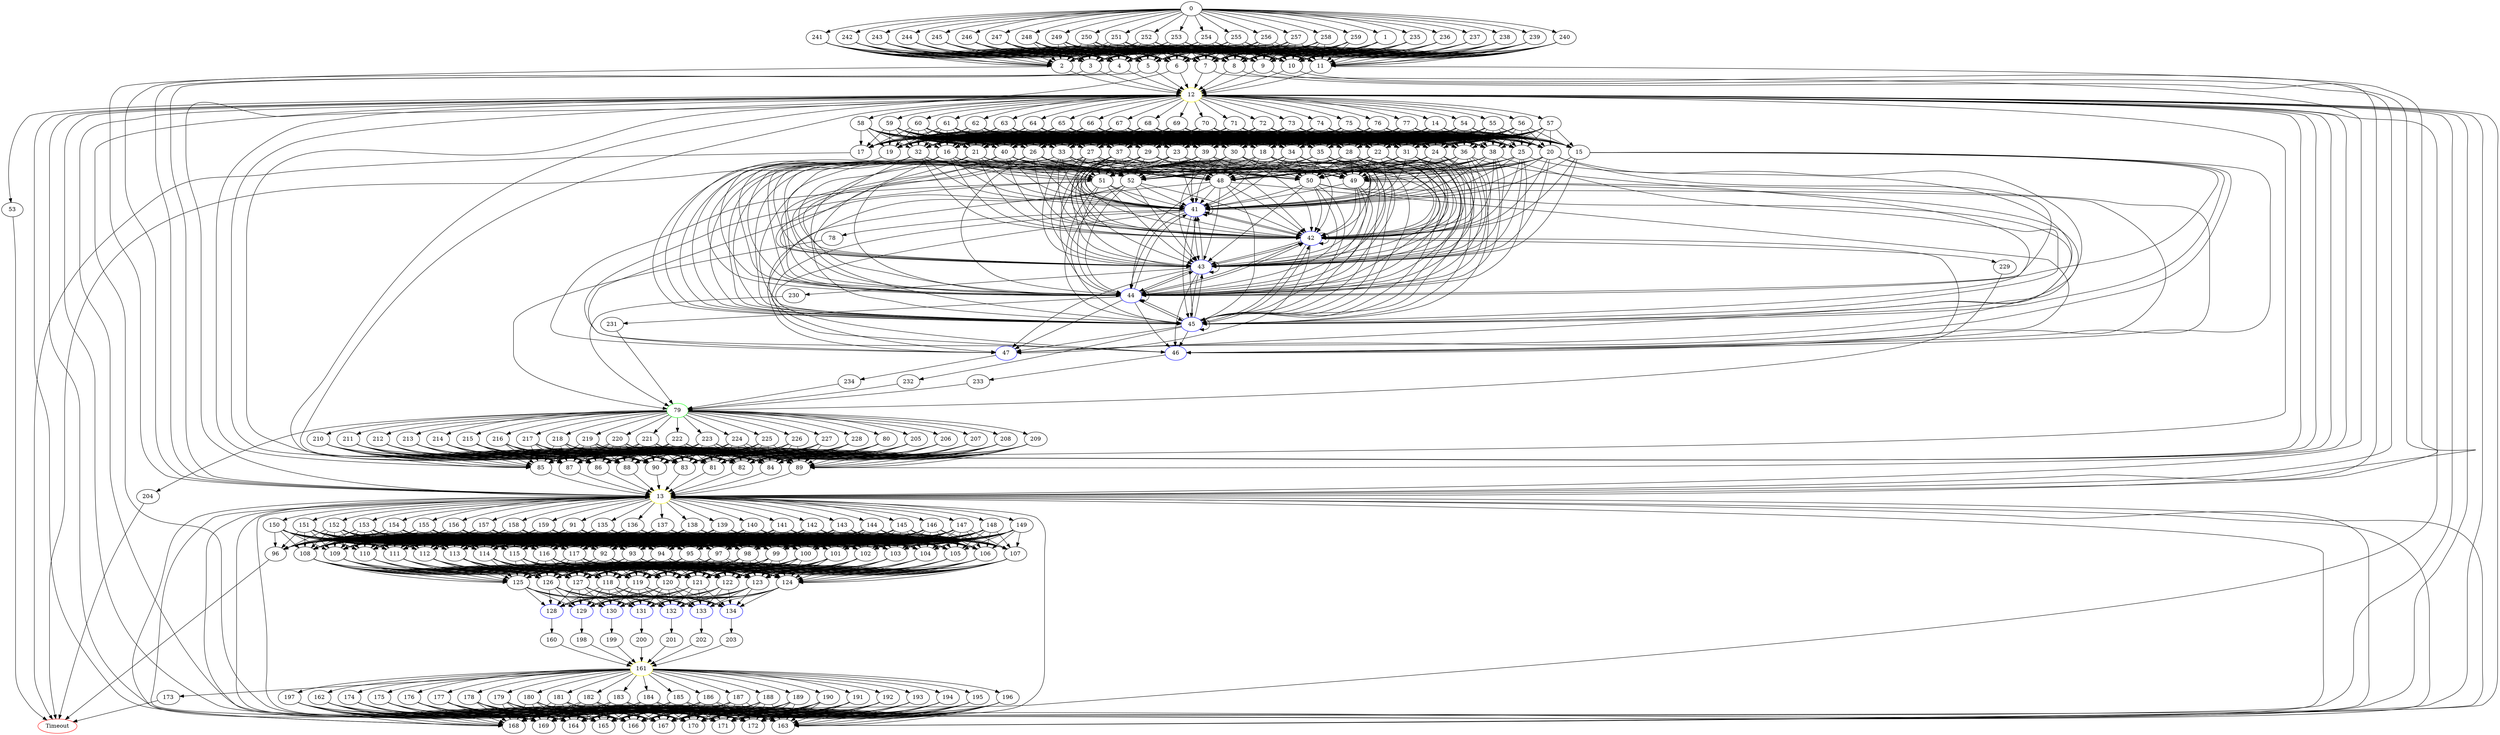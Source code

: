 digraph G {
	0 -> 1;
	0 -> 235;
	0 -> 236;
	0 -> 237;
	0 -> 238;
	0 -> 239;
	0 -> 240;
	0 -> 241;
	0 -> 242;
	0 -> 243;
	0 -> 244;
	0 -> 245;
	0 -> 246;
	0 -> 247;
	0 -> 248;
	0 -> 249;
	0 -> 250;
	0 -> 251;
	0 -> 252;
	0 -> 253;
	0 -> 254;
	0 -> 255;
	0 -> 256;
	0 -> 257;
	0 -> 258;
	0 -> 259;
	1 -> 2;
	1 -> 3;
	1 -> 4;
	1 -> 5;
	1 -> 6;
	1 -> 7;
	1 -> 8;
	1 -> 9;
	1 -> 10;
	1 -> 11;
	2 -> "12";
12 [color=yellow];
	2 -> "13";
13 [color=yellow];
	3 -> "12";
12 [color=yellow];
	3 -> "13";
13 [color=yellow];
	4 -> "12";
12 [color=yellow];
	4 -> "13";
13 [color=yellow];
	5 -> "12";
12 [color=yellow];
	5 -> "13";
13 [color=yellow];
	6 -> "12";
12 [color=yellow];
	6 -> "13";
13 [color=yellow];
	7 -> "12";
12 [color=yellow];
	7 -> "13";
13 [color=yellow];
	8 -> "12";
12 [color=yellow];
	8 -> "13";
13 [color=yellow];
	9 -> "12";
12 [color=yellow];
	9 -> "13";
13 [color=yellow];
	10 -> "12";
12 [color=yellow];
	10 -> "13";
13 [color=yellow];
	11 -> "12";
12 [color=yellow];
	11 -> "13";
13 [color=yellow];
	12 -> 14;
	12 -> 53;
	12 -> 54;
	12 -> 55;
	12 -> 56;
	12 -> 57;
	12 -> 58;
	12 -> 59;
	12 -> 60;
	12 -> 61;
	12 -> 62;
	12 -> 63;
	12 -> 64;
	12 -> 65;
	12 -> 66;
	12 -> 67;
	12 -> 68;
	12 -> 69;
	12 -> 70;
	12 -> 71;
	12 -> 72;
	12 -> 73;
	12 -> 74;
	12 -> 75;
	12 -> 76;
	12 -> 77;
	13 -> 91;
	13 -> 135;
	13 -> 136;
	13 -> 137;
	13 -> 138;
	13 -> 139;
	13 -> 140;
	13 -> 141;
	13 -> 142;
	13 -> 143;
	13 -> 144;
	13 -> 145;
	13 -> 146;
	13 -> 147;
	13 -> 148;
	13 -> 149;
	13 -> 150;
	13 -> 151;
	13 -> 152;
	13 -> 153;
	13 -> 154;
	13 -> 155;
	13 -> 156;
	13 -> 157;
	13 -> 158;
	13 -> 159;
	14 -> 15;
	14 -> 16;
	14 -> 17;
	14 -> 18;
	14 -> 19;
	14 -> 20;
	14 -> 21;
	14 -> 22;
	14 -> 23;
	14 -> 24;
	14 -> 25;
	14 -> 26;
	14 -> 27;
	14 -> 28;
	14 -> 29;
	14 -> 30;
	14 -> 31;
	14 -> 32;
	14 -> 33;
	14 -> 34;
	14 -> 35;
	14 -> 36;
	14 -> 37;
	14 -> 38;
	14 -> 39;
	14 -> 40;
	15 -> "41";
41 [color=blue];
	15 -> "42";
42 [color=blue];
	15 -> "43";
43 [color=blue];
	15 -> "44";
44 [color=blue];
	15 -> "45";
45 [color=blue];
	15 -> "46";
46 [color=blue];
	15 -> "47";
47 [color=blue];
	16 -> "41";
41 [color=blue];
	16 -> "42";
42 [color=blue];
	16 -> "43";
43 [color=blue];
	16 -> "44";
44 [color=blue];
	16 -> "45";
45 [color=blue];
	16 -> 48;
	16 -> 49;
	16 -> 50;
	16 -> 51;
	16 -> 52;
	17 -> "Timeout";
Timeout [color=red];
	18 -> "41";
41 [color=blue];
	18 -> "42";
42 [color=blue];
	18 -> "43";
43 [color=blue];
	18 -> "44";
44 [color=blue];
	18 -> "45";
45 [color=blue];
	18 -> 48;
	18 -> 49;
	18 -> 50;
	18 -> 51;
	18 -> 52;
	19 -> "Timeout";
Timeout [color=red];
	20 -> "41";
41 [color=blue];
	20 -> "42";
42 [color=blue];
	20 -> "43";
43 [color=blue];
	20 -> "44";
44 [color=blue];
	20 -> "45";
45 [color=blue];
	20 -> 48;
	20 -> 49;
	20 -> 50;
	20 -> 51;
	20 -> 52;
	21 -> "41";
41 [color=blue];
	21 -> "42";
42 [color=blue];
	21 -> "43";
43 [color=blue];
	21 -> "44";
44 [color=blue];
	21 -> "45";
45 [color=blue];
	21 -> 48;
	21 -> 49;
	21 -> 50;
	21 -> 51;
	21 -> 52;
	22 -> "41";
41 [color=blue];
	22 -> "42";
42 [color=blue];
	22 -> "43";
43 [color=blue];
	22 -> "44";
44 [color=blue];
	22 -> "45";
45 [color=blue];
	22 -> 48;
	22 -> 49;
	22 -> 50;
	22 -> 51;
	22 -> 52;
	23 -> "41";
41 [color=blue];
	23 -> "42";
42 [color=blue];
	23 -> "43";
43 [color=blue];
	23 -> "44";
44 [color=blue];
	23 -> "45";
45 [color=blue];
	23 -> 48;
	23 -> 49;
	23 -> 50;
	23 -> 51;
	23 -> 52;
	24 -> "41";
41 [color=blue];
	24 -> "42";
42 [color=blue];
	24 -> "43";
43 [color=blue];
	24 -> "44";
44 [color=blue];
	24 -> "45";
45 [color=blue];
	24 -> 48;
	24 -> 49;
	24 -> 50;
	24 -> 51;
	24 -> 52;
	25 -> "41";
41 [color=blue];
	25 -> "42";
42 [color=blue];
	25 -> "43";
43 [color=blue];
	25 -> "44";
44 [color=blue];
	25 -> "45";
45 [color=blue];
	25 -> 48;
	25 -> 49;
	25 -> 50;
	25 -> 51;
	25 -> 52;
	26 -> "41";
41 [color=blue];
	26 -> "42";
42 [color=blue];
	26 -> "43";
43 [color=blue];
	26 -> "44";
44 [color=blue];
	26 -> "45";
45 [color=blue];
	26 -> 48;
	26 -> 49;
	26 -> 50;
	26 -> 51;
	26 -> 52;
	27 -> "41";
41 [color=blue];
	27 -> "42";
42 [color=blue];
	27 -> "43";
43 [color=blue];
	27 -> "44";
44 [color=blue];
	27 -> "45";
45 [color=blue];
	27 -> 48;
	27 -> 49;
	27 -> 50;
	27 -> 51;
	27 -> 52;
	28 -> "41";
41 [color=blue];
	28 -> "42";
42 [color=blue];
	28 -> "43";
43 [color=blue];
	28 -> "44";
44 [color=blue];
	28 -> "45";
45 [color=blue];
	28 -> 48;
	28 -> 49;
	28 -> 50;
	28 -> 51;
	28 -> 52;
	29 -> "41";
41 [color=blue];
	29 -> "42";
42 [color=blue];
	29 -> "43";
43 [color=blue];
	29 -> "44";
44 [color=blue];
	29 -> "45";
45 [color=blue];
	29 -> 48;
	29 -> 49;
	29 -> 50;
	29 -> 51;
	29 -> 52;
	30 -> "41";
41 [color=blue];
	30 -> "42";
42 [color=blue];
	30 -> "43";
43 [color=blue];
	30 -> "44";
44 [color=blue];
	30 -> "45";
45 [color=blue];
	30 -> 48;
	30 -> 49;
	30 -> 50;
	30 -> 51;
	30 -> 52;
	31 -> "41";
41 [color=blue];
	31 -> "42";
42 [color=blue];
	31 -> "43";
43 [color=blue];
	31 -> "44";
44 [color=blue];
	31 -> "45";
45 [color=blue];
	31 -> 48;
	31 -> 49;
	31 -> 50;
	31 -> 51;
	31 -> 52;
	32 -> "41";
41 [color=blue];
	32 -> "42";
42 [color=blue];
	32 -> "43";
43 [color=blue];
	32 -> "44";
44 [color=blue];
	32 -> "45";
45 [color=blue];
	32 -> 48;
	32 -> 49;
	32 -> 50;
	32 -> 51;
	32 -> 52;
	33 -> "41";
41 [color=blue];
	33 -> "42";
42 [color=blue];
	33 -> "43";
43 [color=blue];
	33 -> "44";
44 [color=blue];
	33 -> "45";
45 [color=blue];
	33 -> 48;
	33 -> 49;
	33 -> 50;
	33 -> 51;
	33 -> 52;
	34 -> "41";
41 [color=blue];
	34 -> "42";
42 [color=blue];
	34 -> "43";
43 [color=blue];
	34 -> "44";
44 [color=blue];
	34 -> "45";
45 [color=blue];
	34 -> 48;
	34 -> 49;
	34 -> 50;
	34 -> 51;
	34 -> 52;
	35 -> "41";
41 [color=blue];
	35 -> "42";
42 [color=blue];
	35 -> "43";
43 [color=blue];
	35 -> "44";
44 [color=blue];
	35 -> "45";
45 [color=blue];
	35 -> 48;
	35 -> 49;
	35 -> 50;
	35 -> 51;
	35 -> 52;
	36 -> "41";
41 [color=blue];
	36 -> "42";
42 [color=blue];
	36 -> "43";
43 [color=blue];
	36 -> "44";
44 [color=blue];
	36 -> "45";
45 [color=blue];
	36 -> 48;
	36 -> 49;
	36 -> 50;
	36 -> 51;
	36 -> 52;
	37 -> "41";
41 [color=blue];
	37 -> "42";
42 [color=blue];
	37 -> "43";
43 [color=blue];
	37 -> "44";
44 [color=blue];
	37 -> "45";
45 [color=blue];
	37 -> 48;
	37 -> 49;
	37 -> 50;
	37 -> 51;
	37 -> 52;
	38 -> "41";
41 [color=blue];
	38 -> "42";
42 [color=blue];
	38 -> "43";
43 [color=blue];
	38 -> "44";
44 [color=blue];
	38 -> "45";
45 [color=blue];
	38 -> 48;
	38 -> 49;
	38 -> 50;
	38 -> 51;
	38 -> 52;
	39 -> "41";
41 [color=blue];
	39 -> "42";
42 [color=blue];
	39 -> "43";
43 [color=blue];
	39 -> "44";
44 [color=blue];
	39 -> "45";
45 [color=blue];
	39 -> 48;
	39 -> 49;
	39 -> 50;
	39 -> 51;
	39 -> 52;
	40 -> "41";
41 [color=blue];
	40 -> "42";
42 [color=blue];
	40 -> "43";
43 [color=blue];
	40 -> "44";
44 [color=blue];
	40 -> "45";
45 [color=blue];
	40 -> 48;
	40 -> 49;
	40 -> 50;
	40 -> 51;
	40 -> 52;
	41 -> "41";
41 [color=blue];
	41 -> "42";
42 [color=blue];
	41 -> "43";
43 [color=blue];
	41 -> "44";
44 [color=blue];
	41 -> "45";
45 [color=blue];
	41 -> "46";
46 [color=blue];
	41 -> "47";
47 [color=blue];
	41 -> 78;
	42 -> "41";
41 [color=blue];
	42 -> "42";
42 [color=blue];
	42 -> "43";
43 [color=blue];
	42 -> "44";
44 [color=blue];
	42 -> "45";
45 [color=blue];
	42 -> "46";
46 [color=blue];
	42 -> "47";
47 [color=blue];
	42 -> 229;
	43 -> "41";
41 [color=blue];
	43 -> "42";
42 [color=blue];
	43 -> "43";
43 [color=blue];
	43 -> "44";
44 [color=blue];
	43 -> "45";
45 [color=blue];
	43 -> "46";
46 [color=blue];
	43 -> "47";
47 [color=blue];
	43 -> 230;
	44 -> "41";
41 [color=blue];
	44 -> "42";
42 [color=blue];
	44 -> "43";
43 [color=blue];
	44 -> "44";
44 [color=blue];
	44 -> "45";
45 [color=blue];
	44 -> "46";
46 [color=blue];
	44 -> "47";
47 [color=blue];
	44 -> 231;
	45 -> "41";
41 [color=blue];
	45 -> "42";
42 [color=blue];
	45 -> "43";
43 [color=blue];
	45 -> "44";
44 [color=blue];
	45 -> "45";
45 [color=blue];
	45 -> "46";
46 [color=blue];
	45 -> "47";
47 [color=blue];
	45 -> 232;
	46 -> 233;
	47 -> 234;
	48 -> "41";
41 [color=blue];
	48 -> "42";
42 [color=blue];
	48 -> "43";
43 [color=blue];
	48 -> "44";
44 [color=blue];
	48 -> "45";
45 [color=blue];
	48 -> "46";
46 [color=blue];
	48 -> "47";
47 [color=blue];
	49 -> "41";
41 [color=blue];
	49 -> "42";
42 [color=blue];
	49 -> "43";
43 [color=blue];
	49 -> "44";
44 [color=blue];
	49 -> "45";
45 [color=blue];
	49 -> "46";
46 [color=blue];
	49 -> "47";
47 [color=blue];
	50 -> "41";
41 [color=blue];
	50 -> "42";
42 [color=blue];
	50 -> "43";
43 [color=blue];
	50 -> "44";
44 [color=blue];
	50 -> "45";
45 [color=blue];
	50 -> "46";
46 [color=blue];
	50 -> "47";
47 [color=blue];
	51 -> "41";
41 [color=blue];
	51 -> "42";
42 [color=blue];
	51 -> "43";
43 [color=blue];
	51 -> "44";
44 [color=blue];
	51 -> "45";
45 [color=blue];
	51 -> "46";
46 [color=blue];
	51 -> "47";
47 [color=blue];
	52 -> "41";
41 [color=blue];
	52 -> "42";
42 [color=blue];
	52 -> "43";
43 [color=blue];
	52 -> "44";
44 [color=blue];
	52 -> "45";
45 [color=blue];
	52 -> "46";
46 [color=blue];
	52 -> "47";
47 [color=blue];
	53 -> "Timeout";
Timeout [color=red];
	54 -> 15;
	54 -> 16;
	54 -> 17;
	54 -> 18;
	54 -> 19;
	54 -> 20;
	54 -> 21;
	54 -> 22;
	54 -> 23;
	54 -> 24;
	54 -> 25;
	54 -> 26;
	54 -> 27;
	54 -> 28;
	54 -> 29;
	54 -> 30;
	54 -> 31;
	54 -> 32;
	54 -> 33;
	54 -> 34;
	54 -> 35;
	54 -> 36;
	54 -> 37;
	54 -> 38;
	54 -> 39;
	54 -> 40;
	55 -> 15;
	55 -> 16;
	55 -> 17;
	55 -> 18;
	55 -> 19;
	55 -> 20;
	55 -> 21;
	55 -> 22;
	55 -> 23;
	55 -> 24;
	55 -> 25;
	55 -> 26;
	55 -> 27;
	55 -> 28;
	55 -> 29;
	55 -> 30;
	55 -> 31;
	55 -> 32;
	55 -> 33;
	55 -> 34;
	55 -> 35;
	55 -> 36;
	55 -> 37;
	55 -> 38;
	55 -> 39;
	55 -> 40;
	56 -> 15;
	56 -> 16;
	56 -> 17;
	56 -> 18;
	56 -> 19;
	56 -> 20;
	56 -> 21;
	56 -> 22;
	56 -> 23;
	56 -> 24;
	56 -> 25;
	56 -> 26;
	56 -> 27;
	56 -> 28;
	56 -> 29;
	56 -> 30;
	56 -> 31;
	56 -> 32;
	56 -> 33;
	56 -> 34;
	56 -> 35;
	56 -> 36;
	56 -> 37;
	56 -> 38;
	56 -> 39;
	56 -> 40;
	57 -> 15;
	57 -> 16;
	57 -> 17;
	57 -> 18;
	57 -> 19;
	57 -> 20;
	57 -> 21;
	57 -> 22;
	57 -> 23;
	57 -> 24;
	57 -> 25;
	57 -> 26;
	57 -> 27;
	57 -> 28;
	57 -> 29;
	57 -> 30;
	57 -> 31;
	57 -> 32;
	57 -> 33;
	57 -> 34;
	57 -> 35;
	57 -> 36;
	57 -> 37;
	57 -> 38;
	57 -> 39;
	57 -> 40;
	58 -> 15;
	58 -> 16;
	58 -> 17;
	58 -> 18;
	58 -> 19;
	58 -> 20;
	58 -> 21;
	58 -> 22;
	58 -> 23;
	58 -> 24;
	58 -> 25;
	58 -> 26;
	58 -> 27;
	58 -> 28;
	58 -> 29;
	58 -> 30;
	58 -> 31;
	58 -> 32;
	58 -> 33;
	58 -> 34;
	58 -> 35;
	58 -> 36;
	58 -> 37;
	58 -> 38;
	58 -> 39;
	58 -> 40;
	59 -> 15;
	59 -> 16;
	59 -> 17;
	59 -> 18;
	59 -> 19;
	59 -> 20;
	59 -> 21;
	59 -> 22;
	59 -> 23;
	59 -> 24;
	59 -> 25;
	59 -> 26;
	59 -> 27;
	59 -> 28;
	59 -> 29;
	59 -> 30;
	59 -> 31;
	59 -> 32;
	59 -> 33;
	59 -> 34;
	59 -> 35;
	59 -> 36;
	59 -> 37;
	59 -> 38;
	59 -> 39;
	59 -> 40;
	60 -> 15;
	60 -> 16;
	60 -> 17;
	60 -> 18;
	60 -> 19;
	60 -> 20;
	60 -> 21;
	60 -> 22;
	60 -> 23;
	60 -> 24;
	60 -> 25;
	60 -> 26;
	60 -> 27;
	60 -> 28;
	60 -> 29;
	60 -> 30;
	60 -> 31;
	60 -> 32;
	60 -> 33;
	60 -> 34;
	60 -> 35;
	60 -> 36;
	60 -> 37;
	60 -> 38;
	60 -> 39;
	60 -> 40;
	61 -> 15;
	61 -> 16;
	61 -> 17;
	61 -> 18;
	61 -> 19;
	61 -> 20;
	61 -> 21;
	61 -> 22;
	61 -> 23;
	61 -> 24;
	61 -> 25;
	61 -> 26;
	61 -> 27;
	61 -> 28;
	61 -> 29;
	61 -> 30;
	61 -> 31;
	61 -> 32;
	61 -> 33;
	61 -> 34;
	61 -> 35;
	61 -> 36;
	61 -> 37;
	61 -> 38;
	61 -> 39;
	61 -> 40;
	62 -> 15;
	62 -> 16;
	62 -> 17;
	62 -> 18;
	62 -> 19;
	62 -> 20;
	62 -> 21;
	62 -> 22;
	62 -> 23;
	62 -> 24;
	62 -> 25;
	62 -> 26;
	62 -> 27;
	62 -> 28;
	62 -> 29;
	62 -> 30;
	62 -> 31;
	62 -> 32;
	62 -> 33;
	62 -> 34;
	62 -> 35;
	62 -> 36;
	62 -> 37;
	62 -> 38;
	62 -> 39;
	62 -> 40;
	63 -> 15;
	63 -> 16;
	63 -> 17;
	63 -> 18;
	63 -> 19;
	63 -> 20;
	63 -> 21;
	63 -> 22;
	63 -> 23;
	63 -> 24;
	63 -> 25;
	63 -> 26;
	63 -> 27;
	63 -> 28;
	63 -> 29;
	63 -> 30;
	63 -> 31;
	63 -> 32;
	63 -> 33;
	63 -> 34;
	63 -> 35;
	63 -> 36;
	63 -> 37;
	63 -> 38;
	63 -> 39;
	63 -> 40;
	64 -> 15;
	64 -> 16;
	64 -> 17;
	64 -> 18;
	64 -> 19;
	64 -> 20;
	64 -> 21;
	64 -> 22;
	64 -> 23;
	64 -> 24;
	64 -> 25;
	64 -> 26;
	64 -> 27;
	64 -> 28;
	64 -> 29;
	64 -> 30;
	64 -> 31;
	64 -> 32;
	64 -> 33;
	64 -> 34;
	64 -> 35;
	64 -> 36;
	64 -> 37;
	64 -> 38;
	64 -> 39;
	64 -> 40;
	65 -> 15;
	65 -> 16;
	65 -> 17;
	65 -> 18;
	65 -> 19;
	65 -> 20;
	65 -> 21;
	65 -> 22;
	65 -> 23;
	65 -> 24;
	65 -> 25;
	65 -> 26;
	65 -> 27;
	65 -> 28;
	65 -> 29;
	65 -> 30;
	65 -> 31;
	65 -> 32;
	65 -> 33;
	65 -> 34;
	65 -> 35;
	65 -> 36;
	65 -> 37;
	65 -> 38;
	65 -> 39;
	65 -> 40;
	66 -> 15;
	66 -> 16;
	66 -> 17;
	66 -> 18;
	66 -> 19;
	66 -> 20;
	66 -> 21;
	66 -> 22;
	66 -> 23;
	66 -> 24;
	66 -> 25;
	66 -> 26;
	66 -> 27;
	66 -> 28;
	66 -> 29;
	66 -> 30;
	66 -> 31;
	66 -> 32;
	66 -> 33;
	66 -> 34;
	66 -> 35;
	66 -> 36;
	66 -> 37;
	66 -> 38;
	66 -> 39;
	66 -> 40;
	67 -> 15;
	67 -> 16;
	67 -> 17;
	67 -> 18;
	67 -> 19;
	67 -> 20;
	67 -> 21;
	67 -> 22;
	67 -> 23;
	67 -> 24;
	67 -> 25;
	67 -> 26;
	67 -> 27;
	67 -> 28;
	67 -> 29;
	67 -> 30;
	67 -> 31;
	67 -> 32;
	67 -> 33;
	67 -> 34;
	67 -> 35;
	67 -> 36;
	67 -> 37;
	67 -> 38;
	67 -> 39;
	67 -> 40;
	68 -> 15;
	68 -> 16;
	68 -> 17;
	68 -> 18;
	68 -> 19;
	68 -> 20;
	68 -> 21;
	68 -> 22;
	68 -> 23;
	68 -> 24;
	68 -> 25;
	68 -> 26;
	68 -> 27;
	68 -> 28;
	68 -> 29;
	68 -> 30;
	68 -> 31;
	68 -> 32;
	68 -> 33;
	68 -> 34;
	68 -> 35;
	68 -> 36;
	68 -> 37;
	68 -> 38;
	68 -> 39;
	68 -> 40;
	69 -> 15;
	69 -> 16;
	69 -> 17;
	69 -> 18;
	69 -> 19;
	69 -> 20;
	69 -> 21;
	69 -> 22;
	69 -> 23;
	69 -> 24;
	69 -> 25;
	69 -> 26;
	69 -> 27;
	69 -> 28;
	69 -> 29;
	69 -> 30;
	69 -> 31;
	69 -> 32;
	69 -> 33;
	69 -> 34;
	69 -> 35;
	69 -> 36;
	69 -> 37;
	69 -> 38;
	69 -> 39;
	69 -> 40;
	70 -> 15;
	70 -> 16;
	70 -> 17;
	70 -> 18;
	70 -> 19;
	70 -> 20;
	70 -> 21;
	70 -> 22;
	70 -> 23;
	70 -> 24;
	70 -> 25;
	70 -> 26;
	70 -> 27;
	70 -> 28;
	70 -> 29;
	70 -> 30;
	70 -> 31;
	70 -> 32;
	70 -> 33;
	70 -> 34;
	70 -> 35;
	70 -> 36;
	70 -> 37;
	70 -> 38;
	70 -> 39;
	70 -> 40;
	71 -> 15;
	71 -> 16;
	71 -> 17;
	71 -> 18;
	71 -> 19;
	71 -> 20;
	71 -> 21;
	71 -> 22;
	71 -> 23;
	71 -> 24;
	71 -> 25;
	71 -> 26;
	71 -> 27;
	71 -> 28;
	71 -> 29;
	71 -> 30;
	71 -> 31;
	71 -> 32;
	71 -> 33;
	71 -> 34;
	71 -> 35;
	71 -> 36;
	71 -> 37;
	71 -> 38;
	71 -> 39;
	71 -> 40;
	72 -> 15;
	72 -> 16;
	72 -> 17;
	72 -> 18;
	72 -> 19;
	72 -> 20;
	72 -> 21;
	72 -> 22;
	72 -> 23;
	72 -> 24;
	72 -> 25;
	72 -> 26;
	72 -> 27;
	72 -> 28;
	72 -> 29;
	72 -> 30;
	72 -> 31;
	72 -> 32;
	72 -> 33;
	72 -> 34;
	72 -> 35;
	72 -> 36;
	72 -> 37;
	72 -> 38;
	72 -> 39;
	72 -> 40;
	73 -> 15;
	73 -> 16;
	73 -> 17;
	73 -> 18;
	73 -> 19;
	73 -> 20;
	73 -> 21;
	73 -> 22;
	73 -> 23;
	73 -> 24;
	73 -> 25;
	73 -> 26;
	73 -> 27;
	73 -> 28;
	73 -> 29;
	73 -> 30;
	73 -> 31;
	73 -> 32;
	73 -> 33;
	73 -> 34;
	73 -> 35;
	73 -> 36;
	73 -> 37;
	73 -> 38;
	73 -> 39;
	73 -> 40;
	74 -> 15;
	74 -> 16;
	74 -> 17;
	74 -> 18;
	74 -> 19;
	74 -> 20;
	74 -> 21;
	74 -> 22;
	74 -> 23;
	74 -> 24;
	74 -> 25;
	74 -> 26;
	74 -> 27;
	74 -> 28;
	74 -> 29;
	74 -> 30;
	74 -> 31;
	74 -> 32;
	74 -> 33;
	74 -> 34;
	74 -> 35;
	74 -> 36;
	74 -> 37;
	74 -> 38;
	74 -> 39;
	74 -> 40;
	75 -> 15;
	75 -> 16;
	75 -> 17;
	75 -> 18;
	75 -> 19;
	75 -> 20;
	75 -> 21;
	75 -> 22;
	75 -> 23;
	75 -> 24;
	75 -> 25;
	75 -> 26;
	75 -> 27;
	75 -> 28;
	75 -> 29;
	75 -> 30;
	75 -> 31;
	75 -> 32;
	75 -> 33;
	75 -> 34;
	75 -> 35;
	75 -> 36;
	75 -> 37;
	75 -> 38;
	75 -> 39;
	75 -> 40;
	76 -> 15;
	76 -> 16;
	76 -> 17;
	76 -> 18;
	76 -> 19;
	76 -> 20;
	76 -> 21;
	76 -> 22;
	76 -> 23;
	76 -> 24;
	76 -> 25;
	76 -> 26;
	76 -> 27;
	76 -> 28;
	76 -> 29;
	76 -> 30;
	76 -> 31;
	76 -> 32;
	76 -> 33;
	76 -> 34;
	76 -> 35;
	76 -> 36;
	76 -> 37;
	76 -> 38;
	76 -> 39;
	76 -> 40;
	77 -> 15;
	77 -> 16;
	77 -> 17;
	77 -> 18;
	77 -> 19;
	77 -> 20;
	77 -> 21;
	77 -> 22;
	77 -> 23;
	77 -> 24;
	77 -> 25;
	77 -> 26;
	77 -> 27;
	77 -> 28;
	77 -> 29;
	77 -> 30;
	77 -> 31;
	77 -> 32;
	77 -> 33;
	77 -> 34;
	77 -> 35;
	77 -> 36;
	77 -> 37;
	77 -> 38;
	77 -> 39;
	77 -> 40;
	78 -> "79";
79 [color=green];
	79 -> 80;
	79 -> 204;
	79 -> 205;
	79 -> 206;
	79 -> 207;
	79 -> 208;
	79 -> 209;
	79 -> 210;
	79 -> 211;
	79 -> 212;
	79 -> 213;
	79 -> 214;
	79 -> 215;
	79 -> 216;
	79 -> 217;
	79 -> 218;
	79 -> 219;
	79 -> 220;
	79 -> 221;
	79 -> 222;
	79 -> 223;
	79 -> 224;
	79 -> 225;
	79 -> 226;
	79 -> 227;
	79 -> 228;
	80 -> 81;
	80 -> 82;
	80 -> 83;
	80 -> 84;
	80 -> 85;
	80 -> 86;
	80 -> 87;
	80 -> 88;
	80 -> 89;
	80 -> 90;
	81 -> "12";
12 [color=yellow];
	81 -> "13";
13 [color=yellow];
	82 -> "12";
12 [color=yellow];
	82 -> "13";
13 [color=yellow];
	83 -> "12";
12 [color=yellow];
	83 -> "13";
13 [color=yellow];
	84 -> "12";
12 [color=yellow];
	84 -> "13";
13 [color=yellow];
	85 -> "12";
12 [color=yellow];
	85 -> "13";
13 [color=yellow];
	86 -> "12";
12 [color=yellow];
	86 -> "13";
13 [color=yellow];
	87 -> "12";
12 [color=yellow];
	87 -> "13";
13 [color=yellow];
	88 -> "12";
12 [color=yellow];
	88 -> "13";
13 [color=yellow];
	89 -> "12";
12 [color=yellow];
	89 -> "13";
13 [color=yellow];
	90 -> "12";
12 [color=yellow];
	90 -> "13";
13 [color=yellow];
	91 -> 92;
	91 -> 93;
	91 -> 94;
	91 -> 95;
	91 -> 96;
	91 -> 97;
	91 -> 98;
	91 -> 99;
	91 -> 100;
	91 -> 101;
	91 -> 102;
	91 -> 103;
	91 -> 104;
	91 -> 105;
	91 -> 106;
	91 -> 107;
	91 -> 108;
	91 -> 109;
	91 -> 110;
	91 -> 111;
	91 -> 112;
	91 -> 113;
	91 -> 114;
	91 -> 115;
	91 -> 116;
	91 -> 117;
	92 -> 118;
	92 -> 119;
	92 -> 120;
	92 -> 121;
	92 -> 122;
	92 -> 123;
	92 -> 124;
	92 -> 125;
	92 -> 126;
	92 -> 127;
	93 -> 118;
	93 -> 119;
	93 -> 120;
	93 -> 121;
	93 -> 122;
	93 -> 123;
	93 -> 124;
	93 -> 125;
	93 -> 126;
	93 -> 127;
	94 -> 118;
	94 -> 119;
	94 -> 120;
	94 -> 121;
	94 -> 122;
	94 -> 123;
	94 -> 124;
	94 -> 125;
	94 -> 126;
	94 -> 127;
	95 -> 118;
	95 -> 119;
	95 -> 120;
	95 -> 121;
	95 -> 122;
	95 -> 123;
	95 -> 124;
	95 -> 125;
	95 -> 126;
	95 -> 127;
	96 -> "Timeout";
Timeout [color=red];
	97 -> 118;
	97 -> 119;
	97 -> 120;
	97 -> 121;
	97 -> 122;
	97 -> 123;
	97 -> 124;
	97 -> 125;
	97 -> 126;
	97 -> 127;
	98 -> 118;
	98 -> 119;
	98 -> 120;
	98 -> 121;
	98 -> 122;
	98 -> 123;
	98 -> 124;
	98 -> 125;
	98 -> 126;
	98 -> 127;
	99 -> 118;
	99 -> 119;
	99 -> 120;
	99 -> 121;
	99 -> 122;
	99 -> 123;
	99 -> 124;
	99 -> 125;
	99 -> 126;
	99 -> 127;
	100 -> 118;
	100 -> 119;
	100 -> 120;
	100 -> 121;
	100 -> 122;
	100 -> 123;
	100 -> 124;
	100 -> 125;
	100 -> 126;
	100 -> 127;
	101 -> 118;
	101 -> 119;
	101 -> 120;
	101 -> 121;
	101 -> 122;
	101 -> 123;
	101 -> 124;
	101 -> 125;
	101 -> 126;
	101 -> 127;
	102 -> 118;
	102 -> 119;
	102 -> 120;
	102 -> 121;
	102 -> 122;
	102 -> 123;
	102 -> 124;
	102 -> 125;
	102 -> 126;
	102 -> 127;
	103 -> 118;
	103 -> 119;
	103 -> 120;
	103 -> 121;
	103 -> 122;
	103 -> 123;
	103 -> 124;
	103 -> 125;
	103 -> 126;
	103 -> 127;
	104 -> 118;
	104 -> 119;
	104 -> 120;
	104 -> 121;
	104 -> 122;
	104 -> 123;
	104 -> 124;
	104 -> 125;
	104 -> 126;
	104 -> 127;
	105 -> 118;
	105 -> 119;
	105 -> 120;
	105 -> 121;
	105 -> 122;
	105 -> 123;
	105 -> 124;
	105 -> 125;
	105 -> 126;
	105 -> 127;
	106 -> 118;
	106 -> 119;
	106 -> 120;
	106 -> 121;
	106 -> 122;
	106 -> 123;
	106 -> 124;
	106 -> 125;
	106 -> 126;
	106 -> 127;
	107 -> 118;
	107 -> 119;
	107 -> 120;
	107 -> 121;
	107 -> 122;
	107 -> 123;
	107 -> 124;
	107 -> 125;
	107 -> 126;
	107 -> 127;
	108 -> 118;
	108 -> 119;
	108 -> 120;
	108 -> 121;
	108 -> 122;
	108 -> 123;
	108 -> 124;
	108 -> 125;
	108 -> 126;
	108 -> 127;
	109 -> 118;
	109 -> 119;
	109 -> 120;
	109 -> 121;
	109 -> 122;
	109 -> 123;
	109 -> 124;
	109 -> 125;
	109 -> 126;
	109 -> 127;
	110 -> 118;
	110 -> 119;
	110 -> 120;
	110 -> 121;
	110 -> 122;
	110 -> 123;
	110 -> 124;
	110 -> 125;
	110 -> 126;
	110 -> 127;
	111 -> 118;
	111 -> 119;
	111 -> 120;
	111 -> 121;
	111 -> 122;
	111 -> 123;
	111 -> 124;
	111 -> 125;
	111 -> 126;
	111 -> 127;
	112 -> 118;
	112 -> 119;
	112 -> 120;
	112 -> 121;
	112 -> 122;
	112 -> 123;
	112 -> 124;
	112 -> 125;
	112 -> 126;
	112 -> 127;
	113 -> 118;
	113 -> 119;
	113 -> 120;
	113 -> 121;
	113 -> 122;
	113 -> 123;
	113 -> 124;
	113 -> 125;
	113 -> 126;
	113 -> 127;
	114 -> 118;
	114 -> 119;
	114 -> 120;
	114 -> 121;
	114 -> 122;
	114 -> 123;
	114 -> 124;
	114 -> 125;
	114 -> 126;
	114 -> 127;
	115 -> 118;
	115 -> 119;
	115 -> 120;
	115 -> 121;
	115 -> 122;
	115 -> 123;
	115 -> 124;
	115 -> 125;
	115 -> 126;
	115 -> 127;
	116 -> 118;
	116 -> 119;
	116 -> 120;
	116 -> 121;
	116 -> 122;
	116 -> 123;
	116 -> 124;
	116 -> 125;
	116 -> 126;
	116 -> 127;
	117 -> 118;
	117 -> 119;
	117 -> 120;
	117 -> 121;
	117 -> 122;
	117 -> 123;
	117 -> 124;
	117 -> 125;
	117 -> 126;
	117 -> 127;
	118 -> "128";
128 [color=blue];
	118 -> "129";
129 [color=blue];
	118 -> "130";
130 [color=blue];
	118 -> "131";
131 [color=blue];
	118 -> "132";
132 [color=blue];
	118 -> "133";
133 [color=blue];
	118 -> "134";
134 [color=blue];
	119 -> "128";
128 [color=blue];
	119 -> "129";
129 [color=blue];
	119 -> "130";
130 [color=blue];
	119 -> "131";
131 [color=blue];
	119 -> "132";
132 [color=blue];
	119 -> "133";
133 [color=blue];
	119 -> "134";
134 [color=blue];
	120 -> "128";
128 [color=blue];
	120 -> "129";
129 [color=blue];
	120 -> "130";
130 [color=blue];
	120 -> "131";
131 [color=blue];
	120 -> "132";
132 [color=blue];
	120 -> "133";
133 [color=blue];
	120 -> "134";
134 [color=blue];
	121 -> "128";
128 [color=blue];
	121 -> "129";
129 [color=blue];
	121 -> "130";
130 [color=blue];
	121 -> "131";
131 [color=blue];
	121 -> "132";
132 [color=blue];
	121 -> "133";
133 [color=blue];
	121 -> "134";
134 [color=blue];
	122 -> "128";
128 [color=blue];
	122 -> "129";
129 [color=blue];
	122 -> "130";
130 [color=blue];
	122 -> "131";
131 [color=blue];
	122 -> "132";
132 [color=blue];
	122 -> "133";
133 [color=blue];
	122 -> "134";
134 [color=blue];
	123 -> "128";
128 [color=blue];
	123 -> "129";
129 [color=blue];
	123 -> "130";
130 [color=blue];
	123 -> "131";
131 [color=blue];
	123 -> "132";
132 [color=blue];
	123 -> "133";
133 [color=blue];
	123 -> "134";
134 [color=blue];
	124 -> "128";
128 [color=blue];
	124 -> "129";
129 [color=blue];
	124 -> "130";
130 [color=blue];
	124 -> "131";
131 [color=blue];
	124 -> "132";
132 [color=blue];
	124 -> "133";
133 [color=blue];
	124 -> "134";
134 [color=blue];
	125 -> "128";
128 [color=blue];
	125 -> "129";
129 [color=blue];
	125 -> "130";
130 [color=blue];
	125 -> "131";
131 [color=blue];
	125 -> "132";
132 [color=blue];
	125 -> "133";
133 [color=blue];
	125 -> "134";
134 [color=blue];
	126 -> "128";
128 [color=blue];
	126 -> "129";
129 [color=blue];
	126 -> "130";
130 [color=blue];
	126 -> "131";
131 [color=blue];
	126 -> "132";
132 [color=blue];
	126 -> "133";
133 [color=blue];
	126 -> "134";
134 [color=blue];
	127 -> "128";
128 [color=blue];
	127 -> "129";
129 [color=blue];
	127 -> "130";
130 [color=blue];
	127 -> "131";
131 [color=blue];
	127 -> "132";
132 [color=blue];
	127 -> "133";
133 [color=blue];
	127 -> "134";
134 [color=blue];
	128 -> 160;
	129 -> 198;
	130 -> 199;
	131 -> 200;
	132 -> 201;
	133 -> 202;
	134 -> 203;
	135 -> 92;
	135 -> 93;
	135 -> 94;
	135 -> 95;
	135 -> 96;
	135 -> 97;
	135 -> 98;
	135 -> 99;
	135 -> 100;
	135 -> 101;
	135 -> 102;
	135 -> 103;
	135 -> 104;
	135 -> 105;
	135 -> 106;
	135 -> 107;
	135 -> 108;
	135 -> 109;
	135 -> 110;
	135 -> 111;
	135 -> 112;
	135 -> 113;
	135 -> 114;
	135 -> 115;
	135 -> 116;
	135 -> 117;
	136 -> 92;
	136 -> 93;
	136 -> 94;
	136 -> 95;
	136 -> 96;
	136 -> 97;
	136 -> 98;
	136 -> 99;
	136 -> 100;
	136 -> 101;
	136 -> 102;
	136 -> 103;
	136 -> 104;
	136 -> 105;
	136 -> 106;
	136 -> 107;
	136 -> 108;
	136 -> 109;
	136 -> 110;
	136 -> 111;
	136 -> 112;
	136 -> 113;
	136 -> 114;
	136 -> 115;
	136 -> 116;
	136 -> 117;
	137 -> 92;
	137 -> 93;
	137 -> 94;
	137 -> 95;
	137 -> 96;
	137 -> 97;
	137 -> 98;
	137 -> 99;
	137 -> 100;
	137 -> 101;
	137 -> 102;
	137 -> 103;
	137 -> 104;
	137 -> 105;
	137 -> 106;
	137 -> 107;
	137 -> 108;
	137 -> 109;
	137 -> 110;
	137 -> 111;
	137 -> 112;
	137 -> 113;
	137 -> 114;
	137 -> 115;
	137 -> 116;
	137 -> 117;
	138 -> 92;
	138 -> 93;
	138 -> 94;
	138 -> 95;
	138 -> 96;
	138 -> 97;
	138 -> 98;
	138 -> 99;
	138 -> 100;
	138 -> 101;
	138 -> 102;
	138 -> 103;
	138 -> 104;
	138 -> 105;
	138 -> 106;
	138 -> 107;
	138 -> 108;
	138 -> 109;
	138 -> 110;
	138 -> 111;
	138 -> 112;
	138 -> 113;
	138 -> 114;
	138 -> 115;
	138 -> 116;
	138 -> 117;
	139 -> 92;
	139 -> 93;
	139 -> 94;
	139 -> 95;
	139 -> 96;
	139 -> 97;
	139 -> 98;
	139 -> 99;
	139 -> 100;
	139 -> 101;
	139 -> 102;
	139 -> 103;
	139 -> 104;
	139 -> 105;
	139 -> 106;
	139 -> 107;
	139 -> 108;
	139 -> 109;
	139 -> 110;
	139 -> 111;
	139 -> 112;
	139 -> 113;
	139 -> 114;
	139 -> 115;
	139 -> 116;
	139 -> 117;
	140 -> 92;
	140 -> 93;
	140 -> 94;
	140 -> 95;
	140 -> 96;
	140 -> 97;
	140 -> 98;
	140 -> 99;
	140 -> 100;
	140 -> 101;
	140 -> 102;
	140 -> 103;
	140 -> 104;
	140 -> 105;
	140 -> 106;
	140 -> 107;
	140 -> 108;
	140 -> 109;
	140 -> 110;
	140 -> 111;
	140 -> 112;
	140 -> 113;
	140 -> 114;
	140 -> 115;
	140 -> 116;
	140 -> 117;
	141 -> 92;
	141 -> 93;
	141 -> 94;
	141 -> 95;
	141 -> 96;
	141 -> 97;
	141 -> 98;
	141 -> 99;
	141 -> 100;
	141 -> 101;
	141 -> 102;
	141 -> 103;
	141 -> 104;
	141 -> 105;
	141 -> 106;
	141 -> 107;
	141 -> 108;
	141 -> 109;
	141 -> 110;
	141 -> 111;
	141 -> 112;
	141 -> 113;
	141 -> 114;
	141 -> 115;
	141 -> 116;
	141 -> 117;
	142 -> 92;
	142 -> 93;
	142 -> 94;
	142 -> 95;
	142 -> 96;
	142 -> 97;
	142 -> 98;
	142 -> 99;
	142 -> 100;
	142 -> 101;
	142 -> 102;
	142 -> 103;
	142 -> 104;
	142 -> 105;
	142 -> 106;
	142 -> 107;
	142 -> 108;
	142 -> 109;
	142 -> 110;
	142 -> 111;
	142 -> 112;
	142 -> 113;
	142 -> 114;
	142 -> 115;
	142 -> 116;
	142 -> 117;
	143 -> 92;
	143 -> 93;
	143 -> 94;
	143 -> 95;
	143 -> 96;
	143 -> 97;
	143 -> 98;
	143 -> 99;
	143 -> 100;
	143 -> 101;
	143 -> 102;
	143 -> 103;
	143 -> 104;
	143 -> 105;
	143 -> 106;
	143 -> 107;
	143 -> 108;
	143 -> 109;
	143 -> 110;
	143 -> 111;
	143 -> 112;
	143 -> 113;
	143 -> 114;
	143 -> 115;
	143 -> 116;
	143 -> 117;
	144 -> 92;
	144 -> 93;
	144 -> 94;
	144 -> 95;
	144 -> 96;
	144 -> 97;
	144 -> 98;
	144 -> 99;
	144 -> 100;
	144 -> 101;
	144 -> 102;
	144 -> 103;
	144 -> 104;
	144 -> 105;
	144 -> 106;
	144 -> 107;
	144 -> 108;
	144 -> 109;
	144 -> 110;
	144 -> 111;
	144 -> 112;
	144 -> 113;
	144 -> 114;
	144 -> 115;
	144 -> 116;
	144 -> 117;
	145 -> 92;
	145 -> 93;
	145 -> 94;
	145 -> 95;
	145 -> 96;
	145 -> 97;
	145 -> 98;
	145 -> 99;
	145 -> 100;
	145 -> 101;
	145 -> 102;
	145 -> 103;
	145 -> 104;
	145 -> 105;
	145 -> 106;
	145 -> 107;
	145 -> 108;
	145 -> 109;
	145 -> 110;
	145 -> 111;
	145 -> 112;
	145 -> 113;
	145 -> 114;
	145 -> 115;
	145 -> 116;
	145 -> 117;
	146 -> 92;
	146 -> 93;
	146 -> 94;
	146 -> 95;
	146 -> 96;
	146 -> 97;
	146 -> 98;
	146 -> 99;
	146 -> 100;
	146 -> 101;
	146 -> 102;
	146 -> 103;
	146 -> 104;
	146 -> 105;
	146 -> 106;
	146 -> 107;
	146 -> 108;
	146 -> 109;
	146 -> 110;
	146 -> 111;
	146 -> 112;
	146 -> 113;
	146 -> 114;
	146 -> 115;
	146 -> 116;
	146 -> 117;
	147 -> 92;
	147 -> 93;
	147 -> 94;
	147 -> 95;
	147 -> 96;
	147 -> 97;
	147 -> 98;
	147 -> 99;
	147 -> 100;
	147 -> 101;
	147 -> 102;
	147 -> 103;
	147 -> 104;
	147 -> 105;
	147 -> 106;
	147 -> 107;
	147 -> 108;
	147 -> 109;
	147 -> 110;
	147 -> 111;
	147 -> 112;
	147 -> 113;
	147 -> 114;
	147 -> 115;
	147 -> 116;
	147 -> 117;
	148 -> 92;
	148 -> 93;
	148 -> 94;
	148 -> 95;
	148 -> 96;
	148 -> 97;
	148 -> 98;
	148 -> 99;
	148 -> 100;
	148 -> 101;
	148 -> 102;
	148 -> 103;
	148 -> 104;
	148 -> 105;
	148 -> 106;
	148 -> 107;
	148 -> 108;
	148 -> 109;
	148 -> 110;
	148 -> 111;
	148 -> 112;
	148 -> 113;
	148 -> 114;
	148 -> 115;
	148 -> 116;
	148 -> 117;
	149 -> 92;
	149 -> 93;
	149 -> 94;
	149 -> 95;
	149 -> 96;
	149 -> 97;
	149 -> 98;
	149 -> 99;
	149 -> 100;
	149 -> 101;
	149 -> 102;
	149 -> 103;
	149 -> 104;
	149 -> 105;
	149 -> 106;
	149 -> 107;
	149 -> 108;
	149 -> 109;
	149 -> 110;
	149 -> 111;
	149 -> 112;
	149 -> 113;
	149 -> 114;
	149 -> 115;
	149 -> 116;
	149 -> 117;
	150 -> 92;
	150 -> 93;
	150 -> 94;
	150 -> 95;
	150 -> 96;
	150 -> 97;
	150 -> 98;
	150 -> 99;
	150 -> 100;
	150 -> 101;
	150 -> 102;
	150 -> 103;
	150 -> 104;
	150 -> 105;
	150 -> 106;
	150 -> 107;
	150 -> 108;
	150 -> 109;
	150 -> 110;
	150 -> 111;
	150 -> 112;
	150 -> 113;
	150 -> 114;
	150 -> 115;
	150 -> 116;
	150 -> 117;
	151 -> 92;
	151 -> 93;
	151 -> 94;
	151 -> 95;
	151 -> 96;
	151 -> 97;
	151 -> 98;
	151 -> 99;
	151 -> 100;
	151 -> 101;
	151 -> 102;
	151 -> 103;
	151 -> 104;
	151 -> 105;
	151 -> 106;
	151 -> 107;
	151 -> 108;
	151 -> 109;
	151 -> 110;
	151 -> 111;
	151 -> 112;
	151 -> 113;
	151 -> 114;
	151 -> 115;
	151 -> 116;
	151 -> 117;
	152 -> 92;
	152 -> 93;
	152 -> 94;
	152 -> 95;
	152 -> 96;
	152 -> 97;
	152 -> 98;
	152 -> 99;
	152 -> 100;
	152 -> 101;
	152 -> 102;
	152 -> 103;
	152 -> 104;
	152 -> 105;
	152 -> 106;
	152 -> 107;
	152 -> 108;
	152 -> 109;
	152 -> 110;
	152 -> 111;
	152 -> 112;
	152 -> 113;
	152 -> 114;
	152 -> 115;
	152 -> 116;
	152 -> 117;
	153 -> 92;
	153 -> 93;
	153 -> 94;
	153 -> 95;
	153 -> 96;
	153 -> 97;
	153 -> 98;
	153 -> 99;
	153 -> 100;
	153 -> 101;
	153 -> 102;
	153 -> 103;
	153 -> 104;
	153 -> 105;
	153 -> 106;
	153 -> 107;
	153 -> 108;
	153 -> 109;
	153 -> 110;
	153 -> 111;
	153 -> 112;
	153 -> 113;
	153 -> 114;
	153 -> 115;
	153 -> 116;
	153 -> 117;
	154 -> 92;
	154 -> 93;
	154 -> 94;
	154 -> 95;
	154 -> 96;
	154 -> 97;
	154 -> 98;
	154 -> 99;
	154 -> 100;
	154 -> 101;
	154 -> 102;
	154 -> 103;
	154 -> 104;
	154 -> 105;
	154 -> 106;
	154 -> 107;
	154 -> 108;
	154 -> 109;
	154 -> 110;
	154 -> 111;
	154 -> 112;
	154 -> 113;
	154 -> 114;
	154 -> 115;
	154 -> 116;
	154 -> 117;
	155 -> 92;
	155 -> 93;
	155 -> 94;
	155 -> 95;
	155 -> 96;
	155 -> 97;
	155 -> 98;
	155 -> 99;
	155 -> 100;
	155 -> 101;
	155 -> 102;
	155 -> 103;
	155 -> 104;
	155 -> 105;
	155 -> 106;
	155 -> 107;
	155 -> 108;
	155 -> 109;
	155 -> 110;
	155 -> 111;
	155 -> 112;
	155 -> 113;
	155 -> 114;
	155 -> 115;
	155 -> 116;
	155 -> 117;
	156 -> 92;
	156 -> 93;
	156 -> 94;
	156 -> 95;
	156 -> 96;
	156 -> 97;
	156 -> 98;
	156 -> 99;
	156 -> 100;
	156 -> 101;
	156 -> 102;
	156 -> 103;
	156 -> 104;
	156 -> 105;
	156 -> 106;
	156 -> 107;
	156 -> 108;
	156 -> 109;
	156 -> 110;
	156 -> 111;
	156 -> 112;
	156 -> 113;
	156 -> 114;
	156 -> 115;
	156 -> 116;
	156 -> 117;
	157 -> 92;
	157 -> 93;
	157 -> 94;
	157 -> 95;
	157 -> 96;
	157 -> 97;
	157 -> 98;
	157 -> 99;
	157 -> 100;
	157 -> 101;
	157 -> 102;
	157 -> 103;
	157 -> 104;
	157 -> 105;
	157 -> 106;
	157 -> 107;
	157 -> 108;
	157 -> 109;
	157 -> 110;
	157 -> 111;
	157 -> 112;
	157 -> 113;
	157 -> 114;
	157 -> 115;
	157 -> 116;
	157 -> 117;
	158 -> 92;
	158 -> 93;
	158 -> 94;
	158 -> 95;
	158 -> 96;
	158 -> 97;
	158 -> 98;
	158 -> 99;
	158 -> 100;
	158 -> 101;
	158 -> 102;
	158 -> 103;
	158 -> 104;
	158 -> 105;
	158 -> 106;
	158 -> 107;
	158 -> 108;
	158 -> 109;
	158 -> 110;
	158 -> 111;
	158 -> 112;
	158 -> 113;
	158 -> 114;
	158 -> 115;
	158 -> 116;
	158 -> 117;
	159 -> 92;
	159 -> 93;
	159 -> 94;
	159 -> 95;
	159 -> 96;
	159 -> 97;
	159 -> 98;
	159 -> 99;
	159 -> 100;
	159 -> 101;
	159 -> 102;
	159 -> 103;
	159 -> 104;
	159 -> 105;
	159 -> 106;
	159 -> 107;
	159 -> 108;
	159 -> 109;
	159 -> 110;
	159 -> 111;
	159 -> 112;
	159 -> 113;
	159 -> 114;
	159 -> 115;
	159 -> 116;
	159 -> 117;
	160 -> "161";
161 [color=yellow];
	161 -> 162;
	161 -> 173;
	161 -> 174;
	161 -> 175;
	161 -> 176;
	161 -> 177;
	161 -> 178;
	161 -> 179;
	161 -> 180;
	161 -> 181;
	161 -> 182;
	161 -> 183;
	161 -> 184;
	161 -> 185;
	161 -> 186;
	161 -> 187;
	161 -> 188;
	161 -> 189;
	161 -> 190;
	161 -> 191;
	161 -> 192;
	161 -> 193;
	161 -> 194;
	161 -> 195;
	161 -> 196;
	161 -> 197;
	162 -> 163;
	162 -> 164;
	162 -> 165;
	162 -> 166;
	162 -> 167;
	162 -> 168;
	162 -> 169;
	162 -> 170;
	162 -> 171;
	162 -> 172;
	163 -> "12";
12 [color=yellow];
	163 -> "13";
13 [color=yellow];
	164 -> "12";
12 [color=yellow];
	164 -> "13";
13 [color=yellow];
	165 -> "12";
12 [color=yellow];
	165 -> "13";
13 [color=yellow];
	166 -> "12";
12 [color=yellow];
	166 -> "13";
13 [color=yellow];
	167 -> "12";
12 [color=yellow];
	167 -> "13";
13 [color=yellow];
	168 -> "12";
12 [color=yellow];
	168 -> "13";
13 [color=yellow];
	169 -> "12";
12 [color=yellow];
	169 -> "13";
13 [color=yellow];
	170 -> "12";
12 [color=yellow];
	170 -> "13";
13 [color=yellow];
	171 -> "12";
12 [color=yellow];
	171 -> "13";
13 [color=yellow];
	172 -> "12";
12 [color=yellow];
	172 -> "13";
13 [color=yellow];
	173 -> "Timeout";
Timeout [color=red];
	174 -> 163;
	174 -> 164;
	174 -> 165;
	174 -> 166;
	174 -> 167;
	174 -> 168;
	174 -> 169;
	174 -> 170;
	174 -> 171;
	174 -> 172;
	175 -> 163;
	175 -> 164;
	175 -> 165;
	175 -> 166;
	175 -> 167;
	175 -> 168;
	175 -> 169;
	175 -> 170;
	175 -> 171;
	175 -> 172;
	176 -> 163;
	176 -> 164;
	176 -> 165;
	176 -> 166;
	176 -> 167;
	176 -> 168;
	176 -> 169;
	176 -> 170;
	176 -> 171;
	176 -> 172;
	177 -> 163;
	177 -> 164;
	177 -> 165;
	177 -> 166;
	177 -> 167;
	177 -> 168;
	177 -> 169;
	177 -> 170;
	177 -> 171;
	177 -> 172;
	178 -> 163;
	178 -> 164;
	178 -> 165;
	178 -> 166;
	178 -> 167;
	178 -> 168;
	178 -> 169;
	178 -> 170;
	178 -> 171;
	178 -> 172;
	179 -> 163;
	179 -> 164;
	179 -> 165;
	179 -> 166;
	179 -> 167;
	179 -> 168;
	179 -> 169;
	179 -> 170;
	179 -> 171;
	179 -> 172;
	180 -> 163;
	180 -> 164;
	180 -> 165;
	180 -> 166;
	180 -> 167;
	180 -> 168;
	180 -> 169;
	180 -> 170;
	180 -> 171;
	180 -> 172;
	181 -> 163;
	181 -> 164;
	181 -> 165;
	181 -> 166;
	181 -> 167;
	181 -> 168;
	181 -> 169;
	181 -> 170;
	181 -> 171;
	181 -> 172;
	182 -> 163;
	182 -> 164;
	182 -> 165;
	182 -> 166;
	182 -> 167;
	182 -> 168;
	182 -> 169;
	182 -> 170;
	182 -> 171;
	182 -> 172;
	183 -> 163;
	183 -> 164;
	183 -> 165;
	183 -> 166;
	183 -> 167;
	183 -> 168;
	183 -> 169;
	183 -> 170;
	183 -> 171;
	183 -> 172;
	184 -> 163;
	184 -> 164;
	184 -> 165;
	184 -> 166;
	184 -> 167;
	184 -> 168;
	184 -> 169;
	184 -> 170;
	184 -> 171;
	184 -> 172;
	185 -> 163;
	185 -> 164;
	185 -> 165;
	185 -> 166;
	185 -> 167;
	185 -> 168;
	185 -> 169;
	185 -> 170;
	185 -> 171;
	185 -> 172;
	186 -> 163;
	186 -> 164;
	186 -> 165;
	186 -> 166;
	186 -> 167;
	186 -> 168;
	186 -> 169;
	186 -> 170;
	186 -> 171;
	186 -> 172;
	187 -> 163;
	187 -> 164;
	187 -> 165;
	187 -> 166;
	187 -> 167;
	187 -> 168;
	187 -> 169;
	187 -> 170;
	187 -> 171;
	187 -> 172;
	188 -> 163;
	188 -> 164;
	188 -> 165;
	188 -> 166;
	188 -> 167;
	188 -> 168;
	188 -> 169;
	188 -> 170;
	188 -> 171;
	188 -> 172;
	189 -> 163;
	189 -> 164;
	189 -> 165;
	189 -> 166;
	189 -> 167;
	189 -> 168;
	189 -> 169;
	189 -> 170;
	189 -> 171;
	189 -> 172;
	190 -> 163;
	190 -> 164;
	190 -> 165;
	190 -> 166;
	190 -> 167;
	190 -> 168;
	190 -> 169;
	190 -> 170;
	190 -> 171;
	190 -> 172;
	191 -> 163;
	191 -> 164;
	191 -> 165;
	191 -> 166;
	191 -> 167;
	191 -> 168;
	191 -> 169;
	191 -> 170;
	191 -> 171;
	191 -> 172;
	192 -> 163;
	192 -> 164;
	192 -> 165;
	192 -> 166;
	192 -> 167;
	192 -> 168;
	192 -> 169;
	192 -> 170;
	192 -> 171;
	192 -> 172;
	193 -> 163;
	193 -> 164;
	193 -> 165;
	193 -> 166;
	193 -> 167;
	193 -> 168;
	193 -> 169;
	193 -> 170;
	193 -> 171;
	193 -> 172;
	194 -> 163;
	194 -> 164;
	194 -> 165;
	194 -> 166;
	194 -> 167;
	194 -> 168;
	194 -> 169;
	194 -> 170;
	194 -> 171;
	194 -> 172;
	195 -> 163;
	195 -> 164;
	195 -> 165;
	195 -> 166;
	195 -> 167;
	195 -> 168;
	195 -> 169;
	195 -> 170;
	195 -> 171;
	195 -> 172;
	196 -> 163;
	196 -> 164;
	196 -> 165;
	196 -> 166;
	196 -> 167;
	196 -> 168;
	196 -> 169;
	196 -> 170;
	196 -> 171;
	196 -> 172;
	197 -> 163;
	197 -> 164;
	197 -> 165;
	197 -> 166;
	197 -> 167;
	197 -> 168;
	197 -> 169;
	197 -> 170;
	197 -> 171;
	197 -> 172;
	198 -> "161";
161 [color=yellow];
	199 -> "161";
161 [color=yellow];
	200 -> "161";
161 [color=yellow];
	201 -> "161";
161 [color=yellow];
	202 -> "161";
161 [color=yellow];
	203 -> "161";
161 [color=yellow];
	204 -> "Timeout";
Timeout [color=red];
	205 -> 81;
	205 -> 82;
	205 -> 83;
	205 -> 84;
	205 -> 85;
	205 -> 86;
	205 -> 87;
	205 -> 88;
	205 -> 89;
	205 -> 90;
	206 -> 81;
	206 -> 82;
	206 -> 83;
	206 -> 84;
	206 -> 85;
	206 -> 86;
	206 -> 87;
	206 -> 88;
	206 -> 89;
	206 -> 90;
	207 -> 81;
	207 -> 82;
	207 -> 83;
	207 -> 84;
	207 -> 85;
	207 -> 86;
	207 -> 87;
	207 -> 88;
	207 -> 89;
	207 -> 90;
	208 -> 81;
	208 -> 82;
	208 -> 83;
	208 -> 84;
	208 -> 85;
	208 -> 86;
	208 -> 87;
	208 -> 88;
	208 -> 89;
	208 -> 90;
	209 -> 81;
	209 -> 82;
	209 -> 83;
	209 -> 84;
	209 -> 85;
	209 -> 86;
	209 -> 87;
	209 -> 88;
	209 -> 89;
	209 -> 90;
	210 -> 81;
	210 -> 82;
	210 -> 83;
	210 -> 84;
	210 -> 85;
	210 -> 86;
	210 -> 87;
	210 -> 88;
	210 -> 89;
	210 -> 90;
	211 -> 81;
	211 -> 82;
	211 -> 83;
	211 -> 84;
	211 -> 85;
	211 -> 86;
	211 -> 87;
	211 -> 88;
	211 -> 89;
	211 -> 90;
	212 -> 81;
	212 -> 82;
	212 -> 83;
	212 -> 84;
	212 -> 85;
	212 -> 86;
	212 -> 87;
	212 -> 88;
	212 -> 89;
	212 -> 90;
	213 -> 81;
	213 -> 82;
	213 -> 83;
	213 -> 84;
	213 -> 85;
	213 -> 86;
	213 -> 87;
	213 -> 88;
	213 -> 89;
	213 -> 90;
	214 -> 81;
	214 -> 82;
	214 -> 83;
	214 -> 84;
	214 -> 85;
	214 -> 86;
	214 -> 87;
	214 -> 88;
	214 -> 89;
	214 -> 90;
	215 -> 81;
	215 -> 82;
	215 -> 83;
	215 -> 84;
	215 -> 85;
	215 -> 86;
	215 -> 87;
	215 -> 88;
	215 -> 89;
	215 -> 90;
	216 -> 81;
	216 -> 82;
	216 -> 83;
	216 -> 84;
	216 -> 85;
	216 -> 86;
	216 -> 87;
	216 -> 88;
	216 -> 89;
	216 -> 90;
	217 -> 81;
	217 -> 82;
	217 -> 83;
	217 -> 84;
	217 -> 85;
	217 -> 86;
	217 -> 87;
	217 -> 88;
	217 -> 89;
	217 -> 90;
	218 -> 81;
	218 -> 82;
	218 -> 83;
	218 -> 84;
	218 -> 85;
	218 -> 86;
	218 -> 87;
	218 -> 88;
	218 -> 89;
	218 -> 90;
	219 -> 81;
	219 -> 82;
	219 -> 83;
	219 -> 84;
	219 -> 85;
	219 -> 86;
	219 -> 87;
	219 -> 88;
	219 -> 89;
	219 -> 90;
	220 -> 81;
	220 -> 82;
	220 -> 83;
	220 -> 84;
	220 -> 85;
	220 -> 86;
	220 -> 87;
	220 -> 88;
	220 -> 89;
	220 -> 90;
	221 -> 81;
	221 -> 82;
	221 -> 83;
	221 -> 84;
	221 -> 85;
	221 -> 86;
	221 -> 87;
	221 -> 88;
	221 -> 89;
	221 -> 90;
	222 -> 81;
	222 -> 82;
	222 -> 83;
	222 -> 84;
	222 -> 85;
	222 -> 86;
	222 -> 87;
	222 -> 88;
	222 -> 89;
	222 -> 90;
	223 -> 81;
	223 -> 82;
	223 -> 83;
	223 -> 84;
	223 -> 85;
	223 -> 86;
	223 -> 87;
	223 -> 88;
	223 -> 89;
	223 -> 90;
	224 -> 81;
	224 -> 82;
	224 -> 83;
	224 -> 84;
	224 -> 85;
	224 -> 86;
	224 -> 87;
	224 -> 88;
	224 -> 89;
	224 -> 90;
	225 -> 81;
	225 -> 82;
	225 -> 83;
	225 -> 84;
	225 -> 85;
	225 -> 86;
	225 -> 87;
	225 -> 88;
	225 -> 89;
	225 -> 90;
	226 -> 81;
	226 -> 82;
	226 -> 83;
	226 -> 84;
	226 -> 85;
	226 -> 86;
	226 -> 87;
	226 -> 88;
	226 -> 89;
	226 -> 90;
	227 -> 81;
	227 -> 82;
	227 -> 83;
	227 -> 84;
	227 -> 85;
	227 -> 86;
	227 -> 87;
	227 -> 88;
	227 -> 89;
	227 -> 90;
	228 -> 81;
	228 -> 82;
	228 -> 83;
	228 -> 84;
	228 -> 85;
	228 -> 86;
	228 -> 87;
	228 -> 88;
	228 -> 89;
	228 -> 90;
	229 -> "79";
79 [color=green];
	230 -> "79";
79 [color=green];
	231 -> "79";
79 [color=green];
	232 -> "79";
79 [color=green];
	233 -> "79";
79 [color=green];
	234 -> "79";
79 [color=green];
	235 -> 2;
	235 -> 3;
	235 -> 4;
	235 -> 5;
	235 -> 6;
	235 -> 7;
	235 -> 8;
	235 -> 9;
	235 -> 10;
	235 -> 11;
	236 -> 2;
	236 -> 3;
	236 -> 4;
	236 -> 5;
	236 -> 6;
	236 -> 7;
	236 -> 8;
	236 -> 9;
	236 -> 10;
	236 -> 11;
	237 -> 2;
	237 -> 3;
	237 -> 4;
	237 -> 5;
	237 -> 6;
	237 -> 7;
	237 -> 8;
	237 -> 9;
	237 -> 10;
	237 -> 11;
	238 -> 2;
	238 -> 3;
	238 -> 4;
	238 -> 5;
	238 -> 6;
	238 -> 7;
	238 -> 8;
	238 -> 9;
	238 -> 10;
	238 -> 11;
	239 -> 2;
	239 -> 3;
	239 -> 4;
	239 -> 5;
	239 -> 6;
	239 -> 7;
	239 -> 8;
	239 -> 9;
	239 -> 10;
	239 -> 11;
	240 -> 2;
	240 -> 3;
	240 -> 4;
	240 -> 5;
	240 -> 6;
	240 -> 7;
	240 -> 8;
	240 -> 9;
	240 -> 10;
	240 -> 11;
	241 -> 2;
	241 -> 3;
	241 -> 4;
	241 -> 5;
	241 -> 6;
	241 -> 7;
	241 -> 8;
	241 -> 9;
	241 -> 10;
	241 -> 11;
	242 -> 2;
	242 -> 3;
	242 -> 4;
	242 -> 5;
	242 -> 6;
	242 -> 7;
	242 -> 8;
	242 -> 9;
	242 -> 10;
	242 -> 11;
	243 -> 2;
	243 -> 3;
	243 -> 4;
	243 -> 5;
	243 -> 6;
	243 -> 7;
	243 -> 8;
	243 -> 9;
	243 -> 10;
	243 -> 11;
	244 -> 2;
	244 -> 3;
	244 -> 4;
	244 -> 5;
	244 -> 6;
	244 -> 7;
	244 -> 8;
	244 -> 9;
	244 -> 10;
	244 -> 11;
	245 -> 2;
	245 -> 3;
	245 -> 4;
	245 -> 5;
	245 -> 6;
	245 -> 7;
	245 -> 8;
	245 -> 9;
	245 -> 10;
	245 -> 11;
	246 -> 2;
	246 -> 3;
	246 -> 4;
	246 -> 5;
	246 -> 6;
	246 -> 7;
	246 -> 8;
	246 -> 9;
	246 -> 10;
	246 -> 11;
	247 -> 2;
	247 -> 3;
	247 -> 4;
	247 -> 5;
	247 -> 6;
	247 -> 7;
	247 -> 8;
	247 -> 9;
	247 -> 10;
	247 -> 11;
	248 -> 2;
	248 -> 3;
	248 -> 4;
	248 -> 5;
	248 -> 6;
	248 -> 7;
	248 -> 8;
	248 -> 9;
	248 -> 10;
	248 -> 11;
	249 -> 2;
	249 -> 3;
	249 -> 4;
	249 -> 5;
	249 -> 6;
	249 -> 7;
	249 -> 8;
	249 -> 9;
	249 -> 10;
	249 -> 11;
	250 -> 2;
	250 -> 3;
	250 -> 4;
	250 -> 5;
	250 -> 6;
	250 -> 7;
	250 -> 8;
	250 -> 9;
	250 -> 10;
	250 -> 11;
	251 -> 2;
	251 -> 3;
	251 -> 4;
	251 -> 5;
	251 -> 6;
	251 -> 7;
	251 -> 8;
	251 -> 9;
	251 -> 10;
	251 -> 11;
	252 -> 2;
	252 -> 3;
	252 -> 4;
	252 -> 5;
	252 -> 6;
	252 -> 7;
	252 -> 8;
	252 -> 9;
	252 -> 10;
	252 -> 11;
	253 -> 2;
	253 -> 3;
	253 -> 4;
	253 -> 5;
	253 -> 6;
	253 -> 7;
	253 -> 8;
	253 -> 9;
	253 -> 10;
	253 -> 11;
	254 -> 2;
	254 -> 3;
	254 -> 4;
	254 -> 5;
	254 -> 6;
	254 -> 7;
	254 -> 8;
	254 -> 9;
	254 -> 10;
	254 -> 11;
	255 -> 2;
	255 -> 3;
	255 -> 4;
	255 -> 5;
	255 -> 6;
	255 -> 7;
	255 -> 8;
	255 -> 9;
	255 -> 10;
	255 -> 11;
	256 -> 2;
	256 -> 3;
	256 -> 4;
	256 -> 5;
	256 -> 6;
	256 -> 7;
	256 -> 8;
	256 -> 9;
	256 -> 10;
	256 -> 11;
	257 -> 2;
	257 -> 3;
	257 -> 4;
	257 -> 5;
	257 -> 6;
	257 -> 7;
	257 -> 8;
	257 -> 9;
	257 -> 10;
	257 -> 11;
	258 -> 2;
	258 -> 3;
	258 -> 4;
	258 -> 5;
	258 -> 6;
	258 -> 7;
	258 -> 8;
	258 -> 9;
	258 -> 10;
	258 -> 11;
	259 -> 2;
	259 -> 3;
	259 -> 4;
	259 -> 5;
	259 -> 6;
	259 -> 7;
	259 -> 8;
	259 -> 9;
	259 -> 10;
	259 -> 11;
}
